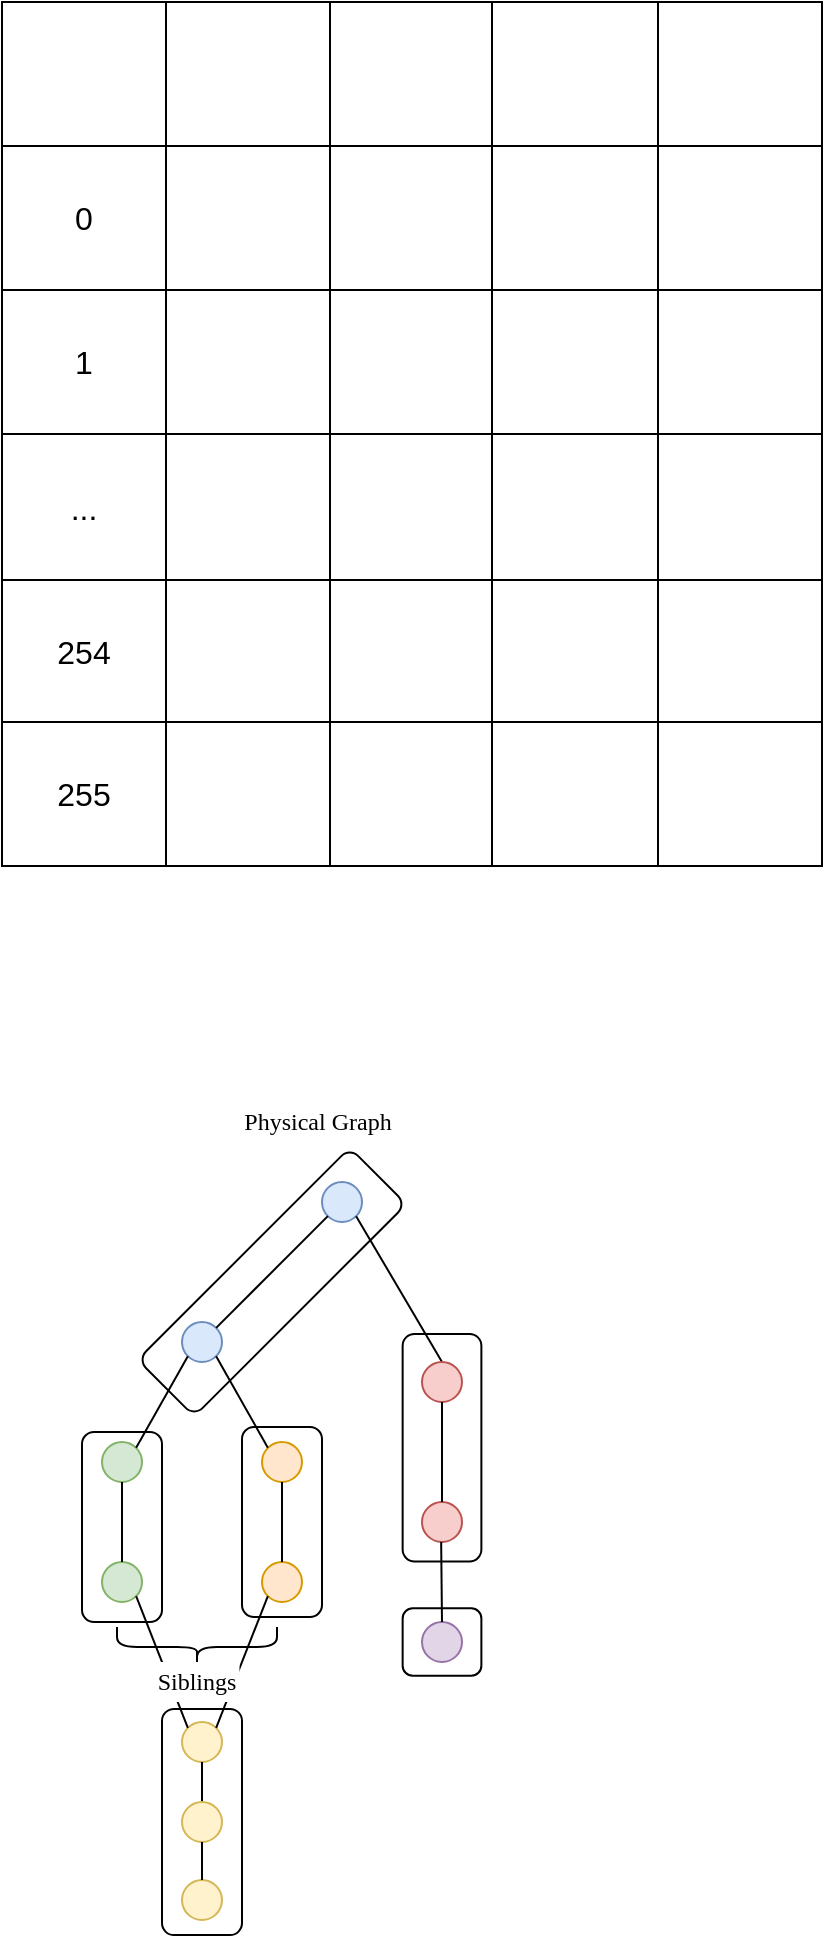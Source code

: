 <mxfile version="24.8.0">
  <diagram name="第 1 页" id="qmf8m7wfKg5UJTJKJN3y">
    <mxGraphModel dx="1195" dy="622" grid="1" gridSize="10" guides="1" tooltips="1" connect="1" arrows="1" fold="1" page="1" pageScale="1" pageWidth="827" pageHeight="1169" math="0" shadow="0">
      <root>
        <mxCell id="0" />
        <mxCell id="1" parent="0" />
        <mxCell id="dVnAxlk920_qLckwNKzv-1" value="" style="shape=table;startSize=0;container=1;collapsible=0;childLayout=tableLayout;fontSize=16;" parent="1" vertex="1">
          <mxGeometry x="140" y="230" width="410" height="432" as="geometry" />
        </mxCell>
        <mxCell id="dVnAxlk920_qLckwNKzv-44" style="shape=tableRow;horizontal=0;startSize=0;swimlaneHead=0;swimlaneBody=0;strokeColor=inherit;top=0;left=0;bottom=0;right=0;collapsible=0;dropTarget=0;fillColor=none;points=[[0,0.5],[1,0.5]];portConstraint=eastwest;fontSize=16;" parent="dVnAxlk920_qLckwNKzv-1" vertex="1">
          <mxGeometry width="410" height="72" as="geometry" />
        </mxCell>
        <mxCell id="dVnAxlk920_qLckwNKzv-45" style="shape=partialRectangle;html=1;whiteSpace=wrap;connectable=0;strokeColor=inherit;overflow=hidden;fillColor=none;top=0;left=0;bottom=0;right=0;pointerEvents=1;fontSize=16;" parent="dVnAxlk920_qLckwNKzv-44" vertex="1">
          <mxGeometry width="82" height="72" as="geometry">
            <mxRectangle width="82" height="72" as="alternateBounds" />
          </mxGeometry>
        </mxCell>
        <mxCell id="dVnAxlk920_qLckwNKzv-46" style="shape=partialRectangle;html=1;whiteSpace=wrap;connectable=0;strokeColor=inherit;overflow=hidden;fillColor=none;top=0;left=0;bottom=0;right=0;pointerEvents=1;fontSize=16;" parent="dVnAxlk920_qLckwNKzv-44" vertex="1">
          <mxGeometry x="82" width="82" height="72" as="geometry">
            <mxRectangle width="82" height="72" as="alternateBounds" />
          </mxGeometry>
        </mxCell>
        <mxCell id="dVnAxlk920_qLckwNKzv-47" style="shape=partialRectangle;html=1;whiteSpace=wrap;connectable=0;strokeColor=inherit;overflow=hidden;fillColor=none;top=0;left=0;bottom=0;right=0;pointerEvents=1;fontSize=16;" parent="dVnAxlk920_qLckwNKzv-44" vertex="1">
          <mxGeometry x="164" width="81" height="72" as="geometry">
            <mxRectangle width="81" height="72" as="alternateBounds" />
          </mxGeometry>
        </mxCell>
        <mxCell id="dVnAxlk920_qLckwNKzv-48" style="shape=partialRectangle;html=1;whiteSpace=wrap;connectable=0;strokeColor=inherit;overflow=hidden;fillColor=none;top=0;left=0;bottom=0;right=0;pointerEvents=1;fontSize=16;" parent="dVnAxlk920_qLckwNKzv-44" vertex="1">
          <mxGeometry x="245" width="83" height="72" as="geometry">
            <mxRectangle width="83" height="72" as="alternateBounds" />
          </mxGeometry>
        </mxCell>
        <mxCell id="dVnAxlk920_qLckwNKzv-49" style="shape=partialRectangle;html=1;whiteSpace=wrap;connectable=0;strokeColor=inherit;overflow=hidden;fillColor=none;top=0;left=0;bottom=0;right=0;pointerEvents=1;fontSize=16;" parent="dVnAxlk920_qLckwNKzv-44" vertex="1">
          <mxGeometry x="328" width="82" height="72" as="geometry">
            <mxRectangle width="82" height="72" as="alternateBounds" />
          </mxGeometry>
        </mxCell>
        <mxCell id="dVnAxlk920_qLckwNKzv-26" style="shape=tableRow;horizontal=0;startSize=0;swimlaneHead=0;swimlaneBody=0;strokeColor=inherit;top=0;left=0;bottom=0;right=0;collapsible=0;dropTarget=0;fillColor=none;points=[[0,0.5],[1,0.5]];portConstraint=eastwest;fontSize=16;" parent="dVnAxlk920_qLckwNKzv-1" vertex="1">
          <mxGeometry y="72" width="410" height="72" as="geometry" />
        </mxCell>
        <mxCell id="dVnAxlk920_qLckwNKzv-27" value="0" style="shape=partialRectangle;html=1;whiteSpace=wrap;connectable=0;strokeColor=inherit;overflow=hidden;fillColor=none;top=0;left=0;bottom=0;right=0;pointerEvents=1;fontSize=16;" parent="dVnAxlk920_qLckwNKzv-26" vertex="1">
          <mxGeometry width="82" height="72" as="geometry">
            <mxRectangle width="82" height="72" as="alternateBounds" />
          </mxGeometry>
        </mxCell>
        <mxCell id="dVnAxlk920_qLckwNKzv-34" style="shape=partialRectangle;html=1;whiteSpace=wrap;connectable=0;strokeColor=inherit;overflow=hidden;fillColor=none;top=0;left=0;bottom=0;right=0;pointerEvents=1;fontSize=16;" parent="dVnAxlk920_qLckwNKzv-26" vertex="1">
          <mxGeometry x="82" width="82" height="72" as="geometry">
            <mxRectangle width="82" height="72" as="alternateBounds" />
          </mxGeometry>
        </mxCell>
        <mxCell id="dVnAxlk920_qLckwNKzv-28" style="shape=partialRectangle;html=1;whiteSpace=wrap;connectable=0;strokeColor=inherit;overflow=hidden;fillColor=none;top=0;left=0;bottom=0;right=0;pointerEvents=1;fontSize=16;" parent="dVnAxlk920_qLckwNKzv-26" vertex="1">
          <mxGeometry x="164" width="81" height="72" as="geometry">
            <mxRectangle width="81" height="72" as="alternateBounds" />
          </mxGeometry>
        </mxCell>
        <mxCell id="dVnAxlk920_qLckwNKzv-29" style="shape=partialRectangle;html=1;whiteSpace=wrap;connectable=0;strokeColor=inherit;overflow=hidden;fillColor=none;top=0;left=0;bottom=0;right=0;pointerEvents=1;fontSize=16;" parent="dVnAxlk920_qLckwNKzv-26" vertex="1">
          <mxGeometry x="245" width="83" height="72" as="geometry">
            <mxRectangle width="83" height="72" as="alternateBounds" />
          </mxGeometry>
        </mxCell>
        <mxCell id="dVnAxlk920_qLckwNKzv-39" style="shape=partialRectangle;html=1;whiteSpace=wrap;connectable=0;strokeColor=inherit;overflow=hidden;fillColor=none;top=0;left=0;bottom=0;right=0;pointerEvents=1;fontSize=16;" parent="dVnAxlk920_qLckwNKzv-26" vertex="1">
          <mxGeometry x="328" width="82" height="72" as="geometry">
            <mxRectangle width="82" height="72" as="alternateBounds" />
          </mxGeometry>
        </mxCell>
        <mxCell id="dVnAxlk920_qLckwNKzv-14" value="" style="shape=tableRow;horizontal=0;startSize=0;swimlaneHead=0;swimlaneBody=0;strokeColor=inherit;top=0;left=0;bottom=0;right=0;collapsible=0;dropTarget=0;fillColor=none;points=[[0,0.5],[1,0.5]];portConstraint=eastwest;fontSize=16;" parent="dVnAxlk920_qLckwNKzv-1" vertex="1">
          <mxGeometry y="144" width="410" height="72" as="geometry" />
        </mxCell>
        <mxCell id="dVnAxlk920_qLckwNKzv-15" value="1" style="shape=partialRectangle;html=1;whiteSpace=wrap;connectable=0;strokeColor=inherit;overflow=hidden;fillColor=none;top=0;left=0;bottom=0;right=0;pointerEvents=1;fontSize=16;" parent="dVnAxlk920_qLckwNKzv-14" vertex="1">
          <mxGeometry width="82" height="72" as="geometry">
            <mxRectangle width="82" height="72" as="alternateBounds" />
          </mxGeometry>
        </mxCell>
        <mxCell id="dVnAxlk920_qLckwNKzv-35" style="shape=partialRectangle;html=1;whiteSpace=wrap;connectable=0;strokeColor=inherit;overflow=hidden;fillColor=none;top=0;left=0;bottom=0;right=0;pointerEvents=1;fontSize=16;" parent="dVnAxlk920_qLckwNKzv-14" vertex="1">
          <mxGeometry x="82" width="82" height="72" as="geometry">
            <mxRectangle width="82" height="72" as="alternateBounds" />
          </mxGeometry>
        </mxCell>
        <mxCell id="dVnAxlk920_qLckwNKzv-16" value="" style="shape=partialRectangle;html=1;whiteSpace=wrap;connectable=0;strokeColor=inherit;overflow=hidden;fillColor=none;top=0;left=0;bottom=0;right=0;pointerEvents=1;fontSize=16;" parent="dVnAxlk920_qLckwNKzv-14" vertex="1">
          <mxGeometry x="164" width="81" height="72" as="geometry">
            <mxRectangle width="81" height="72" as="alternateBounds" />
          </mxGeometry>
        </mxCell>
        <mxCell id="dVnAxlk920_qLckwNKzv-17" value="" style="shape=partialRectangle;html=1;whiteSpace=wrap;connectable=0;strokeColor=inherit;overflow=hidden;fillColor=none;top=0;left=0;bottom=0;right=0;pointerEvents=1;fontSize=16;" parent="dVnAxlk920_qLckwNKzv-14" vertex="1">
          <mxGeometry x="245" width="83" height="72" as="geometry">
            <mxRectangle width="83" height="72" as="alternateBounds" />
          </mxGeometry>
        </mxCell>
        <mxCell id="dVnAxlk920_qLckwNKzv-40" style="shape=partialRectangle;html=1;whiteSpace=wrap;connectable=0;strokeColor=inherit;overflow=hidden;fillColor=none;top=0;left=0;bottom=0;right=0;pointerEvents=1;fontSize=16;" parent="dVnAxlk920_qLckwNKzv-14" vertex="1">
          <mxGeometry x="328" width="82" height="72" as="geometry">
            <mxRectangle width="82" height="72" as="alternateBounds" />
          </mxGeometry>
        </mxCell>
        <mxCell id="dVnAxlk920_qLckwNKzv-2" value="" style="shape=tableRow;horizontal=0;startSize=0;swimlaneHead=0;swimlaneBody=0;strokeColor=inherit;top=0;left=0;bottom=0;right=0;collapsible=0;dropTarget=0;fillColor=none;points=[[0,0.5],[1,0.5]];portConstraint=eastwest;fontSize=16;" parent="dVnAxlk920_qLckwNKzv-1" vertex="1">
          <mxGeometry y="216" width="410" height="73" as="geometry" />
        </mxCell>
        <mxCell id="dVnAxlk920_qLckwNKzv-3" value="..." style="shape=partialRectangle;html=1;whiteSpace=wrap;connectable=0;strokeColor=inherit;overflow=hidden;fillColor=none;top=0;left=0;bottom=0;right=0;pointerEvents=1;fontSize=16;" parent="dVnAxlk920_qLckwNKzv-2" vertex="1">
          <mxGeometry width="82" height="73" as="geometry">
            <mxRectangle width="82" height="73" as="alternateBounds" />
          </mxGeometry>
        </mxCell>
        <mxCell id="dVnAxlk920_qLckwNKzv-36" style="shape=partialRectangle;html=1;whiteSpace=wrap;connectable=0;strokeColor=inherit;overflow=hidden;fillColor=none;top=0;left=0;bottom=0;right=0;pointerEvents=1;fontSize=16;" parent="dVnAxlk920_qLckwNKzv-2" vertex="1">
          <mxGeometry x="82" width="82" height="73" as="geometry">
            <mxRectangle width="82" height="73" as="alternateBounds" />
          </mxGeometry>
        </mxCell>
        <mxCell id="dVnAxlk920_qLckwNKzv-4" value="" style="shape=partialRectangle;html=1;whiteSpace=wrap;connectable=0;strokeColor=inherit;overflow=hidden;fillColor=none;top=0;left=0;bottom=0;right=0;pointerEvents=1;fontSize=16;" parent="dVnAxlk920_qLckwNKzv-2" vertex="1">
          <mxGeometry x="164" width="81" height="73" as="geometry">
            <mxRectangle width="81" height="73" as="alternateBounds" />
          </mxGeometry>
        </mxCell>
        <mxCell id="dVnAxlk920_qLckwNKzv-5" value="" style="shape=partialRectangle;html=1;whiteSpace=wrap;connectable=0;strokeColor=inherit;overflow=hidden;fillColor=none;top=0;left=0;bottom=0;right=0;pointerEvents=1;fontSize=16;" parent="dVnAxlk920_qLckwNKzv-2" vertex="1">
          <mxGeometry x="245" width="83" height="73" as="geometry">
            <mxRectangle width="83" height="73" as="alternateBounds" />
          </mxGeometry>
        </mxCell>
        <mxCell id="dVnAxlk920_qLckwNKzv-41" style="shape=partialRectangle;html=1;whiteSpace=wrap;connectable=0;strokeColor=inherit;overflow=hidden;fillColor=none;top=0;left=0;bottom=0;right=0;pointerEvents=1;fontSize=16;" parent="dVnAxlk920_qLckwNKzv-2" vertex="1">
          <mxGeometry x="328" width="82" height="73" as="geometry">
            <mxRectangle width="82" height="73" as="alternateBounds" />
          </mxGeometry>
        </mxCell>
        <mxCell id="dVnAxlk920_qLckwNKzv-6" value="" style="shape=tableRow;horizontal=0;startSize=0;swimlaneHead=0;swimlaneBody=0;strokeColor=inherit;top=0;left=0;bottom=0;right=0;collapsible=0;dropTarget=0;fillColor=none;points=[[0,0.5],[1,0.5]];portConstraint=eastwest;fontSize=16;" parent="dVnAxlk920_qLckwNKzv-1" vertex="1">
          <mxGeometry y="289" width="410" height="71" as="geometry" />
        </mxCell>
        <mxCell id="dVnAxlk920_qLckwNKzv-7" value="254" style="shape=partialRectangle;html=1;whiteSpace=wrap;connectable=0;strokeColor=inherit;overflow=hidden;fillColor=none;top=0;left=0;bottom=0;right=0;pointerEvents=1;fontSize=16;" parent="dVnAxlk920_qLckwNKzv-6" vertex="1">
          <mxGeometry width="82" height="71" as="geometry">
            <mxRectangle width="82" height="71" as="alternateBounds" />
          </mxGeometry>
        </mxCell>
        <mxCell id="dVnAxlk920_qLckwNKzv-37" style="shape=partialRectangle;html=1;whiteSpace=wrap;connectable=0;strokeColor=inherit;overflow=hidden;fillColor=none;top=0;left=0;bottom=0;right=0;pointerEvents=1;fontSize=16;" parent="dVnAxlk920_qLckwNKzv-6" vertex="1">
          <mxGeometry x="82" width="82" height="71" as="geometry">
            <mxRectangle width="82" height="71" as="alternateBounds" />
          </mxGeometry>
        </mxCell>
        <mxCell id="dVnAxlk920_qLckwNKzv-8" value="" style="shape=partialRectangle;html=1;whiteSpace=wrap;connectable=0;strokeColor=inherit;overflow=hidden;fillColor=none;top=0;left=0;bottom=0;right=0;pointerEvents=1;fontSize=16;" parent="dVnAxlk920_qLckwNKzv-6" vertex="1">
          <mxGeometry x="164" width="81" height="71" as="geometry">
            <mxRectangle width="81" height="71" as="alternateBounds" />
          </mxGeometry>
        </mxCell>
        <mxCell id="dVnAxlk920_qLckwNKzv-9" value="" style="shape=partialRectangle;html=1;whiteSpace=wrap;connectable=0;strokeColor=inherit;overflow=hidden;fillColor=none;top=0;left=0;bottom=0;right=0;pointerEvents=1;fontSize=16;" parent="dVnAxlk920_qLckwNKzv-6" vertex="1">
          <mxGeometry x="245" width="83" height="71" as="geometry">
            <mxRectangle width="83" height="71" as="alternateBounds" />
          </mxGeometry>
        </mxCell>
        <mxCell id="dVnAxlk920_qLckwNKzv-42" style="shape=partialRectangle;html=1;whiteSpace=wrap;connectable=0;strokeColor=inherit;overflow=hidden;fillColor=none;top=0;left=0;bottom=0;right=0;pointerEvents=1;fontSize=16;" parent="dVnAxlk920_qLckwNKzv-6" vertex="1">
          <mxGeometry x="328" width="82" height="71" as="geometry">
            <mxRectangle width="82" height="71" as="alternateBounds" />
          </mxGeometry>
        </mxCell>
        <mxCell id="dVnAxlk920_qLckwNKzv-10" value="" style="shape=tableRow;horizontal=0;startSize=0;swimlaneHead=0;swimlaneBody=0;strokeColor=inherit;top=0;left=0;bottom=0;right=0;collapsible=0;dropTarget=0;fillColor=none;points=[[0,0.5],[1,0.5]];portConstraint=eastwest;fontSize=16;" parent="dVnAxlk920_qLckwNKzv-1" vertex="1">
          <mxGeometry y="360" width="410" height="72" as="geometry" />
        </mxCell>
        <mxCell id="dVnAxlk920_qLckwNKzv-11" value="255" style="shape=partialRectangle;html=1;whiteSpace=wrap;connectable=0;strokeColor=inherit;overflow=hidden;fillColor=none;top=0;left=0;bottom=0;right=0;pointerEvents=1;fontSize=16;" parent="dVnAxlk920_qLckwNKzv-10" vertex="1">
          <mxGeometry width="82" height="72" as="geometry">
            <mxRectangle width="82" height="72" as="alternateBounds" />
          </mxGeometry>
        </mxCell>
        <mxCell id="dVnAxlk920_qLckwNKzv-38" style="shape=partialRectangle;html=1;whiteSpace=wrap;connectable=0;strokeColor=inherit;overflow=hidden;fillColor=none;top=0;left=0;bottom=0;right=0;pointerEvents=1;fontSize=16;" parent="dVnAxlk920_qLckwNKzv-10" vertex="1">
          <mxGeometry x="82" width="82" height="72" as="geometry">
            <mxRectangle width="82" height="72" as="alternateBounds" />
          </mxGeometry>
        </mxCell>
        <mxCell id="dVnAxlk920_qLckwNKzv-12" value="" style="shape=partialRectangle;html=1;whiteSpace=wrap;connectable=0;strokeColor=inherit;overflow=hidden;fillColor=none;top=0;left=0;bottom=0;right=0;pointerEvents=1;fontSize=16;" parent="dVnAxlk920_qLckwNKzv-10" vertex="1">
          <mxGeometry x="164" width="81" height="72" as="geometry">
            <mxRectangle width="81" height="72" as="alternateBounds" />
          </mxGeometry>
        </mxCell>
        <mxCell id="dVnAxlk920_qLckwNKzv-13" value="" style="shape=partialRectangle;html=1;whiteSpace=wrap;connectable=0;strokeColor=inherit;overflow=hidden;fillColor=none;top=0;left=0;bottom=0;right=0;pointerEvents=1;fontSize=16;" parent="dVnAxlk920_qLckwNKzv-10" vertex="1">
          <mxGeometry x="245" width="83" height="72" as="geometry">
            <mxRectangle width="83" height="72" as="alternateBounds" />
          </mxGeometry>
        </mxCell>
        <mxCell id="dVnAxlk920_qLckwNKzv-43" style="shape=partialRectangle;html=1;whiteSpace=wrap;connectable=0;strokeColor=inherit;overflow=hidden;fillColor=none;top=0;left=0;bottom=0;right=0;pointerEvents=1;fontSize=16;" parent="dVnAxlk920_qLckwNKzv-10" vertex="1">
          <mxGeometry x="328" width="82" height="72" as="geometry">
            <mxRectangle width="82" height="72" as="alternateBounds" />
          </mxGeometry>
        </mxCell>
        <mxCell id="LHpBmARA8mhgAHbVRTis-1" value="" style="ellipse;whiteSpace=wrap;html=1;aspect=fixed;fillColor=#dae8fc;strokeColor=#6c8ebf;" parent="1" vertex="1">
          <mxGeometry x="300" y="820" width="20" height="20" as="geometry" />
        </mxCell>
        <mxCell id="LHpBmARA8mhgAHbVRTis-2" value="" style="ellipse;whiteSpace=wrap;html=1;aspect=fixed;fillColor=#dae8fc;strokeColor=#6c8ebf;" parent="1" vertex="1">
          <mxGeometry x="230" y="890" width="20" height="20" as="geometry" />
        </mxCell>
        <mxCell id="LHpBmARA8mhgAHbVRTis-3" value="" style="ellipse;whiteSpace=wrap;html=1;aspect=fixed;fillColor=#d5e8d4;strokeColor=#82b366;" parent="1" vertex="1">
          <mxGeometry x="190" y="950" width="20" height="20" as="geometry" />
        </mxCell>
        <mxCell id="LHpBmARA8mhgAHbVRTis-4" value="" style="ellipse;whiteSpace=wrap;html=1;aspect=fixed;fillColor=#d5e8d4;strokeColor=#82b366;" parent="1" vertex="1">
          <mxGeometry x="190" y="1010" width="20" height="20" as="geometry" />
        </mxCell>
        <mxCell id="LHpBmARA8mhgAHbVRTis-5" value="" style="ellipse;whiteSpace=wrap;html=1;aspect=fixed;fillColor=#ffe6cc;strokeColor=#d79b00;" parent="1" vertex="1">
          <mxGeometry x="270" y="950" width="20" height="20" as="geometry" />
        </mxCell>
        <mxCell id="LHpBmARA8mhgAHbVRTis-6" value="" style="ellipse;whiteSpace=wrap;html=1;aspect=fixed;fillColor=#ffe6cc;strokeColor=#d79b00;" parent="1" vertex="1">
          <mxGeometry x="270" y="1010" width="20" height="20" as="geometry" />
        </mxCell>
        <mxCell id="LHpBmARA8mhgAHbVRTis-8" value="" style="endArrow=none;html=1;rounded=0;exitX=1;exitY=0;exitDx=0;exitDy=0;entryX=0;entryY=1;entryDx=0;entryDy=0;" parent="1" source="LHpBmARA8mhgAHbVRTis-2" edge="1" target="LHpBmARA8mhgAHbVRTis-1">
          <mxGeometry width="50" height="50" relative="1" as="geometry">
            <mxPoint x="250" y="890" as="sourcePoint" />
            <mxPoint x="300" y="840" as="targetPoint" />
          </mxGeometry>
        </mxCell>
        <mxCell id="LEAcJbliSVRdhs6wyu_d-1" value="" style="endArrow=none;html=1;rounded=0;exitX=1;exitY=0;exitDx=0;exitDy=0;entryX=0;entryY=1;entryDx=0;entryDy=0;" edge="1" parent="1" source="LHpBmARA8mhgAHbVRTis-3" target="LHpBmARA8mhgAHbVRTis-2">
          <mxGeometry width="50" height="50" relative="1" as="geometry">
            <mxPoint x="154" y="956" as="sourcePoint" />
            <mxPoint x="210" y="910" as="targetPoint" />
          </mxGeometry>
        </mxCell>
        <mxCell id="LEAcJbliSVRdhs6wyu_d-2" value="" style="endArrow=none;html=1;rounded=0;exitX=0;exitY=0;exitDx=0;exitDy=0;entryX=1;entryY=1;entryDx=0;entryDy=0;" edge="1" parent="1" source="LHpBmARA8mhgAHbVRTis-5" target="LHpBmARA8mhgAHbVRTis-2">
          <mxGeometry width="50" height="50" relative="1" as="geometry">
            <mxPoint x="217" y="963" as="sourcePoint" />
            <mxPoint x="243" y="917" as="targetPoint" />
          </mxGeometry>
        </mxCell>
        <mxCell id="LEAcJbliSVRdhs6wyu_d-3" value="" style="endArrow=none;html=1;rounded=0;exitX=0.5;exitY=0;exitDx=0;exitDy=0;entryX=0.5;entryY=1;entryDx=0;entryDy=0;" edge="1" parent="1" source="LHpBmARA8mhgAHbVRTis-4" target="LHpBmARA8mhgAHbVRTis-3">
          <mxGeometry width="50" height="50" relative="1" as="geometry">
            <mxPoint x="160" y="1026" as="sourcePoint" />
            <mxPoint x="186" y="980" as="targetPoint" />
          </mxGeometry>
        </mxCell>
        <mxCell id="LEAcJbliSVRdhs6wyu_d-4" value="" style="endArrow=none;html=1;rounded=0;exitX=0.5;exitY=0;exitDx=0;exitDy=0;entryX=0.5;entryY=1;entryDx=0;entryDy=0;" edge="1" parent="1" source="LHpBmARA8mhgAHbVRTis-6" target="LHpBmARA8mhgAHbVRTis-5">
          <mxGeometry width="50" height="50" relative="1" as="geometry">
            <mxPoint x="279.58" y="1010" as="sourcePoint" />
            <mxPoint x="279.58" y="970" as="targetPoint" />
          </mxGeometry>
        </mxCell>
        <mxCell id="LEAcJbliSVRdhs6wyu_d-5" value="" style="endArrow=none;html=1;rounded=0;exitX=0.5;exitY=0;exitDx=0;exitDy=0;entryX=1;entryY=1;entryDx=0;entryDy=0;" edge="1" parent="1" source="LEAcJbliSVRdhs6wyu_d-6" target="LHpBmARA8mhgAHbVRTis-1">
          <mxGeometry width="50" height="50" relative="1" as="geometry">
            <mxPoint x="358" y="896" as="sourcePoint" />
            <mxPoint x="414" y="850" as="targetPoint" />
          </mxGeometry>
        </mxCell>
        <mxCell id="LEAcJbliSVRdhs6wyu_d-6" value="" style="ellipse;whiteSpace=wrap;html=1;aspect=fixed;fillColor=#f8cecc;strokeColor=#b85450;" vertex="1" parent="1">
          <mxGeometry x="350" y="910" width="20" height="20" as="geometry" />
        </mxCell>
        <mxCell id="LEAcJbliSVRdhs6wyu_d-7" value="" style="ellipse;whiteSpace=wrap;html=1;aspect=fixed;fillColor=#f8cecc;strokeColor=#b85450;" vertex="1" parent="1">
          <mxGeometry x="350" y="980" width="20" height="20" as="geometry" />
        </mxCell>
        <mxCell id="LEAcJbliSVRdhs6wyu_d-8" value="" style="ellipse;whiteSpace=wrap;html=1;aspect=fixed;fillColor=#e1d5e7;strokeColor=#9673a6;" vertex="1" parent="1">
          <mxGeometry x="350" y="1040" width="20" height="20" as="geometry" />
        </mxCell>
        <mxCell id="LEAcJbliSVRdhs6wyu_d-9" value="" style="endArrow=none;html=1;rounded=0;exitX=0.5;exitY=0;exitDx=0;exitDy=0;" edge="1" parent="1" source="LEAcJbliSVRdhs6wyu_d-7">
          <mxGeometry width="50" height="50" relative="1" as="geometry">
            <mxPoint x="403" y="993" as="sourcePoint" />
            <mxPoint x="360" y="930" as="targetPoint" />
          </mxGeometry>
        </mxCell>
        <mxCell id="LEAcJbliSVRdhs6wyu_d-10" value="" style="endArrow=none;html=1;rounded=0;" edge="1" parent="1">
          <mxGeometry width="50" height="50" relative="1" as="geometry">
            <mxPoint x="360" y="1040" as="sourcePoint" />
            <mxPoint x="359.58" y="1000" as="targetPoint" />
          </mxGeometry>
        </mxCell>
        <mxCell id="LEAcJbliSVRdhs6wyu_d-11" value="" style="ellipse;whiteSpace=wrap;html=1;aspect=fixed;fillColor=#fff2cc;strokeColor=#d6b656;" vertex="1" parent="1">
          <mxGeometry x="230" y="1090" width="20" height="20" as="geometry" />
        </mxCell>
        <mxCell id="LEAcJbliSVRdhs6wyu_d-12" value="" style="endArrow=none;html=1;rounded=0;entryX=1;entryY=1;entryDx=0;entryDy=0;exitX=0;exitY=0;exitDx=0;exitDy=0;" edge="1" parent="1" source="LEAcJbliSVRdhs6wyu_d-11" target="LHpBmARA8mhgAHbVRTis-4">
          <mxGeometry width="50" height="50" relative="1" as="geometry">
            <mxPoint x="210.42" y="1080" as="sourcePoint" />
            <mxPoint x="210.0" y="1040" as="targetPoint" />
          </mxGeometry>
        </mxCell>
        <mxCell id="LEAcJbliSVRdhs6wyu_d-13" value="" style="endArrow=none;html=1;rounded=0;entryX=0;entryY=1;entryDx=0;entryDy=0;exitX=1;exitY=0;exitDx=0;exitDy=0;" edge="1" parent="1" source="LEAcJbliSVRdhs6wyu_d-11" target="LHpBmARA8mhgAHbVRTis-6">
          <mxGeometry width="50" height="50" relative="1" as="geometry">
            <mxPoint x="300" y="1110" as="sourcePoint" />
            <mxPoint x="274" y="1044" as="targetPoint" />
          </mxGeometry>
        </mxCell>
        <mxCell id="LEAcJbliSVRdhs6wyu_d-14" value="" style="endArrow=none;html=1;rounded=0;entryX=0.5;entryY=1;entryDx=0;entryDy=0;" edge="1" parent="1" source="LEAcJbliSVRdhs6wyu_d-15" target="LEAcJbliSVRdhs6wyu_d-11">
          <mxGeometry width="50" height="50" relative="1" as="geometry">
            <mxPoint x="240" y="1140" as="sourcePoint" />
            <mxPoint x="236" y="1120" as="targetPoint" />
          </mxGeometry>
        </mxCell>
        <mxCell id="LEAcJbliSVRdhs6wyu_d-16" value="" style="rounded=1;whiteSpace=wrap;html=1;fillColor=none;rotation=90;" vertex="1" parent="1">
          <mxGeometry x="152.5" y="972.5" width="95" height="40" as="geometry" />
        </mxCell>
        <mxCell id="LEAcJbliSVRdhs6wyu_d-18" value="" style="rounded=1;whiteSpace=wrap;html=1;fillColor=none;rotation=90;" vertex="1" parent="1">
          <mxGeometry x="232.5" y="970" width="95" height="40" as="geometry" />
        </mxCell>
        <mxCell id="LEAcJbliSVRdhs6wyu_d-20" value="" style="shape=curlyBracket;whiteSpace=wrap;html=1;rounded=1;flipH=1;labelPosition=right;verticalLabelPosition=middle;align=left;verticalAlign=middle;rotation=90;" vertex="1" parent="1">
          <mxGeometry x="227.5" y="1012.5" width="20" height="80" as="geometry" />
        </mxCell>
        <mxCell id="LEAcJbliSVRdhs6wyu_d-21" value="&lt;font face=&quot;Verdana&quot;&gt;Siblings&lt;/font&gt;" style="text;html=1;align=center;verticalAlign=middle;whiteSpace=wrap;rounded=0;fillColor=default;" vertex="1" parent="1">
          <mxGeometry x="216.25" y="1060" width="42.5" height="20" as="geometry" />
        </mxCell>
        <mxCell id="LEAcJbliSVRdhs6wyu_d-26" value="" style="rounded=1;whiteSpace=wrap;html=1;fillColor=none;rotation=-225;" vertex="1" parent="1">
          <mxGeometry x="200" y="850" width="150" height="40" as="geometry" />
        </mxCell>
        <mxCell id="LEAcJbliSVRdhs6wyu_d-27" value="" style="rounded=1;whiteSpace=wrap;html=1;fillColor=none;rotation=90;" vertex="1" parent="1">
          <mxGeometry x="303.13" y="933.13" width="113.75" height="39.37" as="geometry" />
        </mxCell>
        <mxCell id="LEAcJbliSVRdhs6wyu_d-28" value="" style="rounded=1;whiteSpace=wrap;html=1;fillColor=none;rotation=90;" vertex="1" parent="1">
          <mxGeometry x="183.44" y="1120" width="113.12" height="40" as="geometry" />
        </mxCell>
        <mxCell id="LEAcJbliSVRdhs6wyu_d-29" value="" style="ellipse;whiteSpace=wrap;html=1;aspect=fixed;fillColor=#fff2cc;strokeColor=#d6b656;" vertex="1" parent="1">
          <mxGeometry x="230" y="1169" width="20" height="20" as="geometry" />
        </mxCell>
        <mxCell id="LEAcJbliSVRdhs6wyu_d-30" value="" style="endArrow=none;html=1;rounded=0;entryX=0.5;entryY=1;entryDx=0;entryDy=0;" edge="1" parent="1" target="LEAcJbliSVRdhs6wyu_d-15">
          <mxGeometry width="50" height="50" relative="1" as="geometry">
            <mxPoint x="240" y="1140" as="sourcePoint" />
            <mxPoint x="240" y="1110" as="targetPoint" />
          </mxGeometry>
        </mxCell>
        <mxCell id="LEAcJbliSVRdhs6wyu_d-15" value="" style="ellipse;whiteSpace=wrap;html=1;aspect=fixed;fillColor=#fff2cc;strokeColor=#d6b656;" vertex="1" parent="1">
          <mxGeometry x="230" y="1130" width="20" height="20" as="geometry" />
        </mxCell>
        <mxCell id="LEAcJbliSVRdhs6wyu_d-31" value="" style="endArrow=none;html=1;rounded=0;entryX=0.5;entryY=1;entryDx=0;entryDy=0;exitX=0.5;exitY=0;exitDx=0;exitDy=0;" edge="1" parent="1" source="LEAcJbliSVRdhs6wyu_d-29" target="LEAcJbliSVRdhs6wyu_d-15">
          <mxGeometry width="50" height="50" relative="1" as="geometry">
            <mxPoint x="239.58" y="1170" as="sourcePoint" />
            <mxPoint x="239.58" y="1150" as="targetPoint" />
          </mxGeometry>
        </mxCell>
        <mxCell id="LEAcJbliSVRdhs6wyu_d-32" value="" style="rounded=1;whiteSpace=wrap;html=1;fillColor=none;rotation=90;" vertex="1" parent="1">
          <mxGeometry x="343.13" y="1030.32" width="33.75" height="39.37" as="geometry" />
        </mxCell>
        <mxCell id="LEAcJbliSVRdhs6wyu_d-33" value="&lt;font face=&quot;Verdana&quot;&gt;Physical Graph&lt;/font&gt;" style="text;html=1;align=center;verticalAlign=middle;whiteSpace=wrap;rounded=0;fillColor=default;" vertex="1" parent="1">
          <mxGeometry x="227.5" y="780" width="140" height="20" as="geometry" />
        </mxCell>
      </root>
    </mxGraphModel>
  </diagram>
</mxfile>
